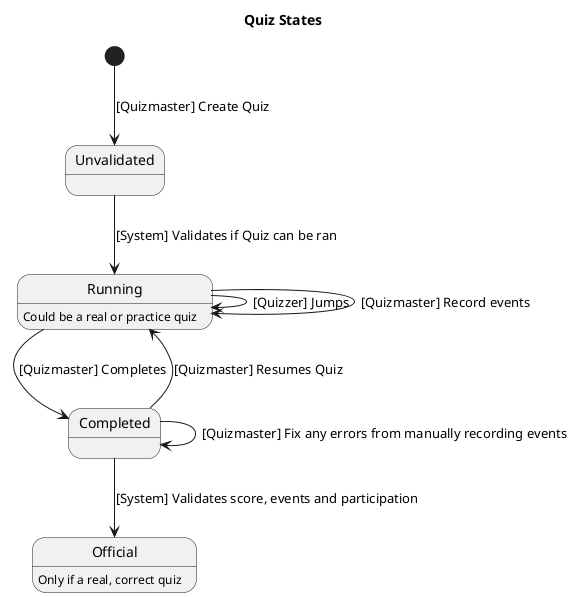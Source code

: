 ﻿@startuml
title Quiz States
[*] --> Unvalidated: [Quizmaster] Create Quiz
Unvalidated --> Running: [System] Validates if Quiz can be ran
Running --> Running: [Quizzer] Jumps
Running: Could be a real or practice quiz
Running --> Running: [Quizmaster] Record events
Running --> Completed: [Quizmaster] Completes
Completed --> Running: [Quizmaster] Resumes Quiz 
Completed --> Completed: [Quizmaster] Fix any errors from manually recording events
Completed --> Official: [System] Validates score, events and participation
Official: Only if a real, correct quiz
@enduml